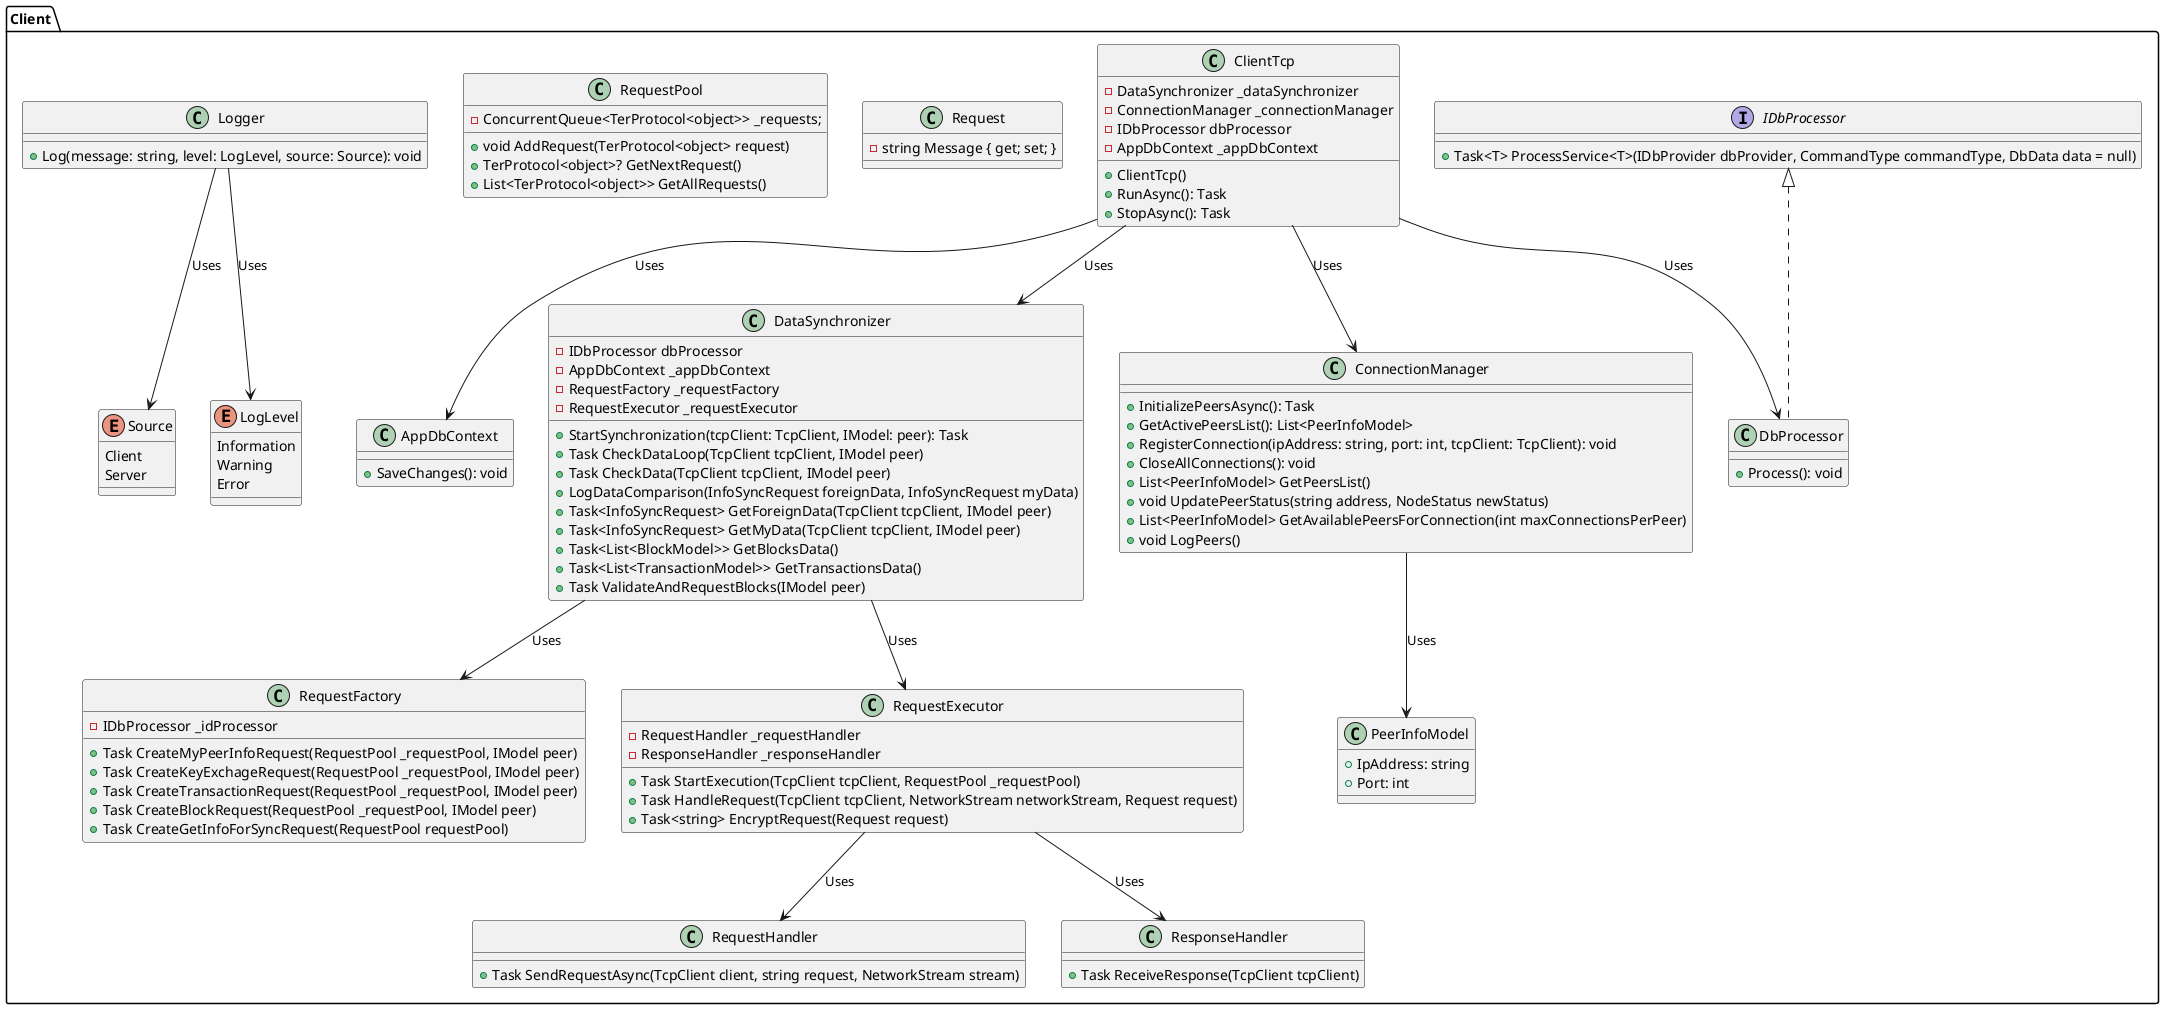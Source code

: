 @startuml

package "Client" {
    class ClientTcp {
        -DataSynchronizer _dataSynchronizer
        -ConnectionManager _connectionManager
        -IDbProcessor dbProcessor
        -AppDbContext _appDbContext
        +ClientTcp()
        +RunAsync(): Task
        +StopAsync(): Task
    }
    
    interface IDbProcessor {
        +Task<T> ProcessService<T>(IDbProvider dbProvider, CommandType commandType, DbData data = null)
    }

    class DataSynchronizer {
        -IDbProcessor dbProcessor
        -AppDbContext _appDbContext
        -RequestFactory _requestFactory
        -RequestExecutor _requestExecutor
        +StartSynchronization(tcpClient: TcpClient, IModel: peer): Task
        +Task CheckDataLoop(TcpClient tcpClient, IModel peer)
        +Task CheckData(TcpClient tcpClient, IModel peer)
        +LogDataComparison(InfoSyncRequest foreignData, InfoSyncRequest myData)
        +Task<InfoSyncRequest> GetForeignData(TcpClient tcpClient, IModel peer)
        +Task<InfoSyncRequest> GetMyData(TcpClient tcpClient, IModel peer)
        +Task<List<BlockModel>> GetBlocksData()
        +Task<List<TransactionModel>> GetTransactionsData()
        +Task ValidateAndRequestBlocks(IModel peer)
    }
    
    class RequestExecutor {
        - RequestHandler _requestHandler
        - ResponseHandler _responseHandler
        + Task StartExecution(TcpClient tcpClient, RequestPool _requestPool)
        + Task HandleRequest(TcpClient tcpClient, NetworkStream networkStream, Request request)
        + Task<string> EncryptRequest(Request request)
        
    }
    
    class RequestHandler {
        + Task SendRequestAsync(TcpClient client, string request, NetworkStream stream)
    }
    
    class ResponseHandler {
        + Task ReceiveResponse(TcpClient tcpClient)
    }

    class ConnectionManager {
        +InitializePeersAsync(): Task
        +GetActivePeersList(): List<PeerInfoModel>
        +RegisterConnection(ipAddress: string, port: int, tcpClient: TcpClient): void
        +CloseAllConnections(): void
        +List<PeerInfoModel> GetPeersList()
        +void UpdatePeerStatus(string address, NodeStatus newStatus)
        +List<PeerInfoModel> GetAvailablePeersForConnection(int maxConnectionsPerPeer)
        +void LogPeers()
        
    }
    
    class Request {
        -string Message { get; set; }
    }
    
    class RequestFactory {
        -IDbProcessor _idProcessor
        + Task CreateMyPeerInfoRequest(RequestPool _requestPool, IModel peer)
        + Task CreateKeyExchageRequest(RequestPool _requestPool, IModel peer)
        + Task CreateTransactionRequest(RequestPool _requestPool, IModel peer)
        + Task CreateBlockRequest(RequestPool _requestPool, IModel peer)
        + Task CreateGetInfoForSyncRequest(RequestPool requestPool)
    }
    
    class RequestPool {
        -ConcurrentQueue<TerProtocol<object>> _requests;
        +void AddRequest(TerProtocol<object> request)
        +TerProtocol<object>? GetNextRequest()
        +List<TerProtocol<object>> GetAllRequests()
    }

    class DbProcessor implements IDbProcessor {
        +Process(): void
    }

    class AppDbContext {
        +SaveChanges(): void
    }

    class Logger {
        +Log(message: string, level: LogLevel, source: Source): void
    }

    class PeerInfoModel {
        +IpAddress: string
        +Port: int
    }

    enum LogLevel {
        Information
        Warning
        Error
    }

    enum Source {
        Client
        Server
    }
    
   
}

ClientTcp --> DataSynchronizer : Uses
ClientTcp --> ConnectionManager : Uses
ClientTcp --> DbProcessor : Uses
ClientTcp --> AppDbContext : Uses

DataSynchronizer --> RequestFactory : Uses
DataSynchronizer --> RequestExecutor : Uses

RequestExecutor --> RequestHandler : Uses
RequestExecutor --> ResponseHandler : Uses

ConnectionManager --> PeerInfoModel : Uses
Logger --> LogLevel : Uses
Logger --> Source : Uses

@enduml
